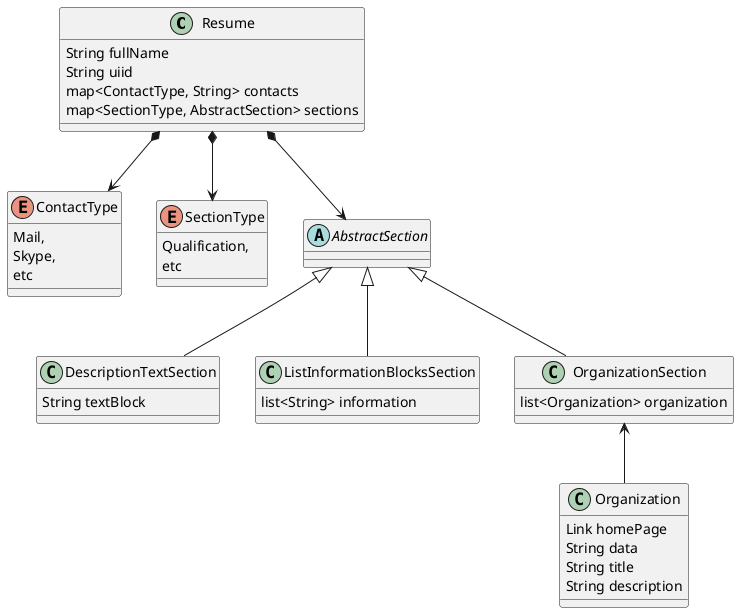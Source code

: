 @startuml
'https://plantuml.com/sequence-diagram

autonumber
@startuml
class Resume
Resume : String fullName
Resume : String uiid
Resume : map<ContactType, String> contacts
Resume : map<SectionType, AbstractSection> sections

enum ContactType
ContactType : Mail,
ContactType : Skype,
ContactType : etc

enum SectionType
SectionType : Qualification,
SectionType : etc

abstract class AbstractSection

class DescriptionTextSection
DescriptionTextSection : String textBlock

class ListInformationBlocksSection
ListInformationBlocksSection : list<String> information

class Organization
Organization : Link homePage
Organization : String data
Organization : String title
Organization : String description

class OrganizationSection
OrganizationSection : list<Organization> organization

Resume *--> ContactType
Resume *--> SectionType
Resume *--> AbstractSection
AbstractSection <|-- ListInformationBlocksSection
AbstractSection <|-- DescriptionTextSection
AbstractSection <|-- OrganizationSection
OrganizationSection <-- Organization
@enduml